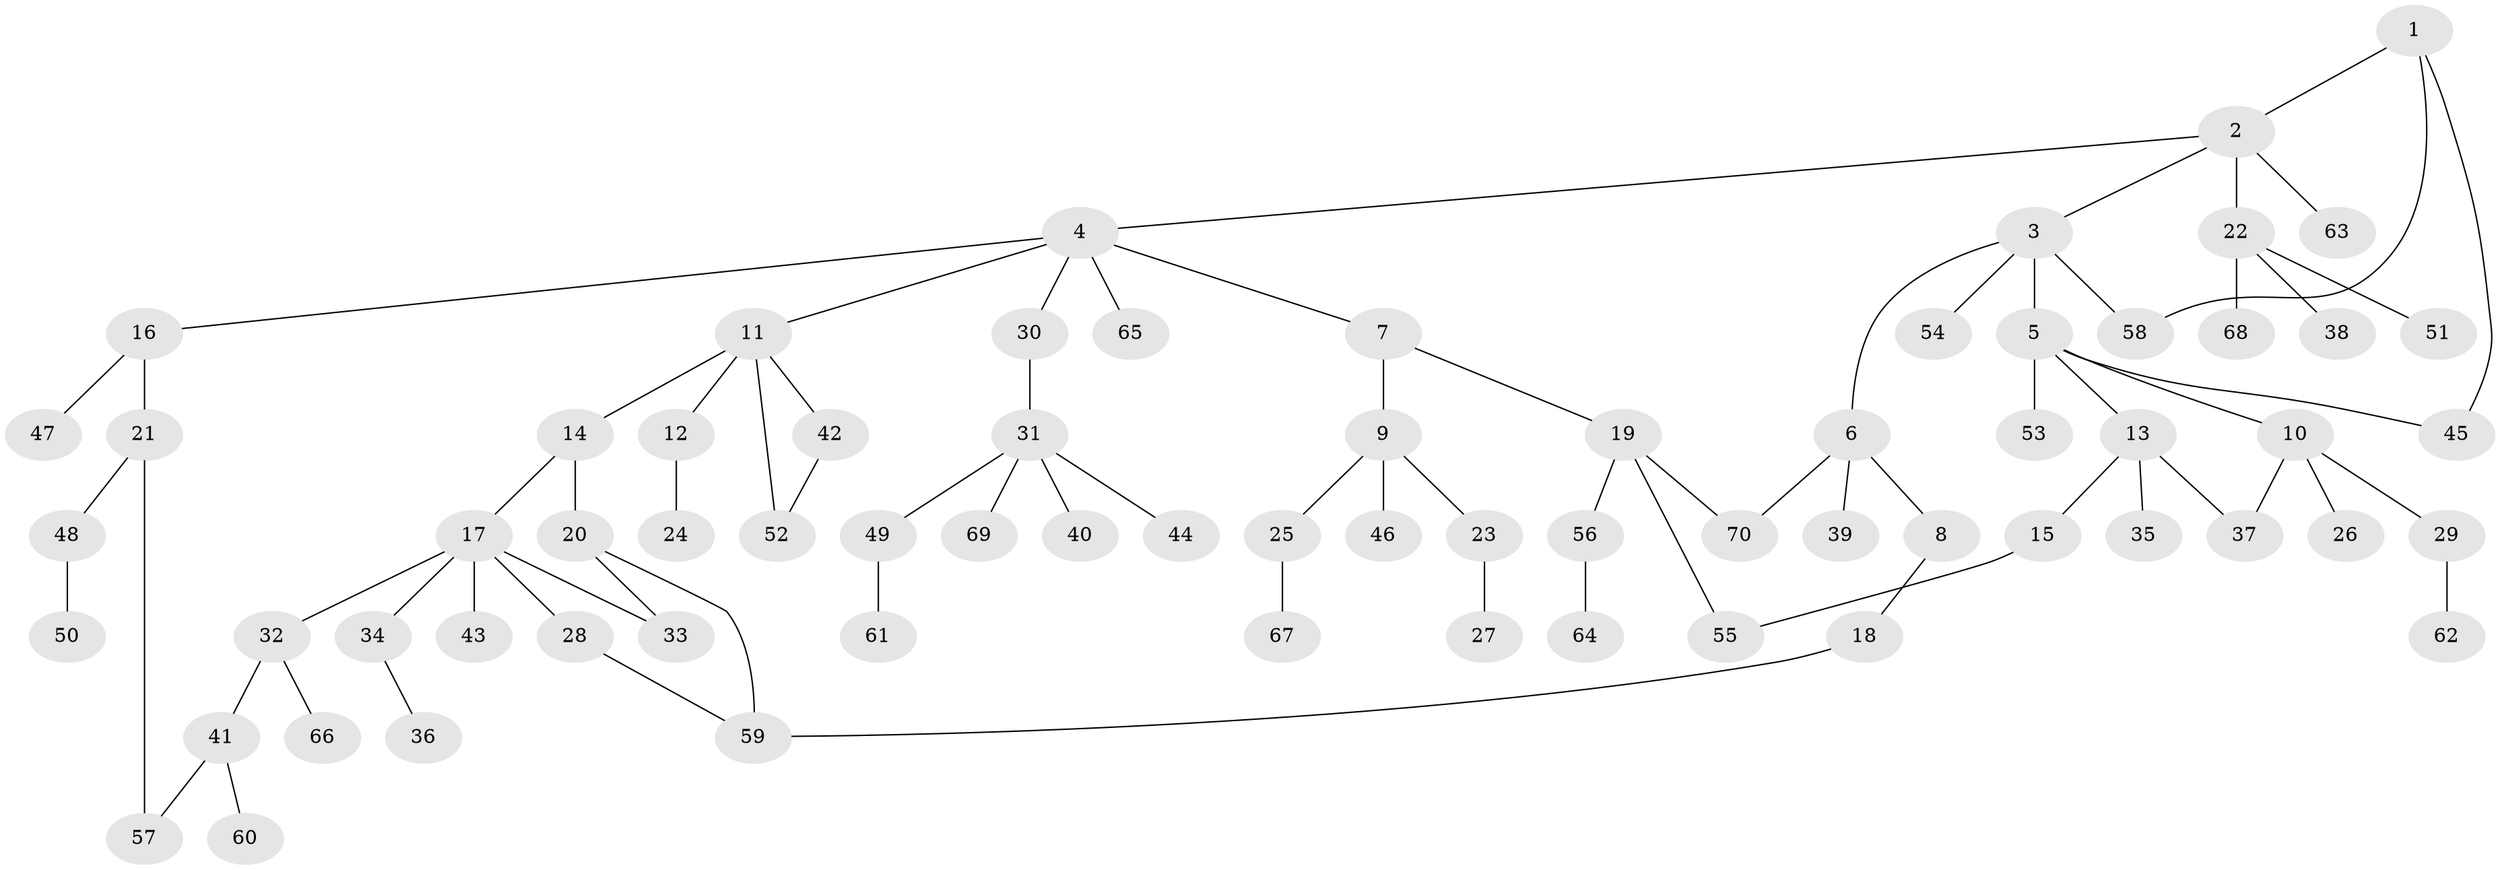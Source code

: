 // coarse degree distribution, {7: 0.023809523809523808, 4: 0.07142857142857142, 5: 0.047619047619047616, 1: 0.5476190476190477, 2: 0.23809523809523808, 3: 0.023809523809523808, 9: 0.023809523809523808, 8: 0.023809523809523808}
// Generated by graph-tools (version 1.1) at 2025/44/03/04/25 21:44:47]
// undirected, 70 vertices, 79 edges
graph export_dot {
graph [start="1"]
  node [color=gray90,style=filled];
  1;
  2;
  3;
  4;
  5;
  6;
  7;
  8;
  9;
  10;
  11;
  12;
  13;
  14;
  15;
  16;
  17;
  18;
  19;
  20;
  21;
  22;
  23;
  24;
  25;
  26;
  27;
  28;
  29;
  30;
  31;
  32;
  33;
  34;
  35;
  36;
  37;
  38;
  39;
  40;
  41;
  42;
  43;
  44;
  45;
  46;
  47;
  48;
  49;
  50;
  51;
  52;
  53;
  54;
  55;
  56;
  57;
  58;
  59;
  60;
  61;
  62;
  63;
  64;
  65;
  66;
  67;
  68;
  69;
  70;
  1 -- 2;
  1 -- 45;
  1 -- 58;
  2 -- 3;
  2 -- 4;
  2 -- 22;
  2 -- 63;
  3 -- 5;
  3 -- 6;
  3 -- 54;
  3 -- 58;
  4 -- 7;
  4 -- 11;
  4 -- 16;
  4 -- 30;
  4 -- 65;
  5 -- 10;
  5 -- 13;
  5 -- 45;
  5 -- 53;
  6 -- 8;
  6 -- 39;
  6 -- 70;
  7 -- 9;
  7 -- 19;
  8 -- 18;
  9 -- 23;
  9 -- 25;
  9 -- 46;
  10 -- 26;
  10 -- 29;
  10 -- 37;
  11 -- 12;
  11 -- 14;
  11 -- 42;
  11 -- 52;
  12 -- 24;
  13 -- 15;
  13 -- 35;
  13 -- 37;
  14 -- 17;
  14 -- 20;
  15 -- 55;
  16 -- 21;
  16 -- 47;
  17 -- 28;
  17 -- 32;
  17 -- 34;
  17 -- 43;
  17 -- 33;
  18 -- 59;
  19 -- 55;
  19 -- 56;
  19 -- 70;
  20 -- 33;
  20 -- 59;
  21 -- 48;
  21 -- 57;
  22 -- 38;
  22 -- 51;
  22 -- 68;
  23 -- 27;
  25 -- 67;
  28 -- 59;
  29 -- 62;
  30 -- 31;
  31 -- 40;
  31 -- 44;
  31 -- 49;
  31 -- 69;
  32 -- 41;
  32 -- 66;
  34 -- 36;
  41 -- 60;
  41 -- 57;
  42 -- 52;
  48 -- 50;
  49 -- 61;
  56 -- 64;
}
